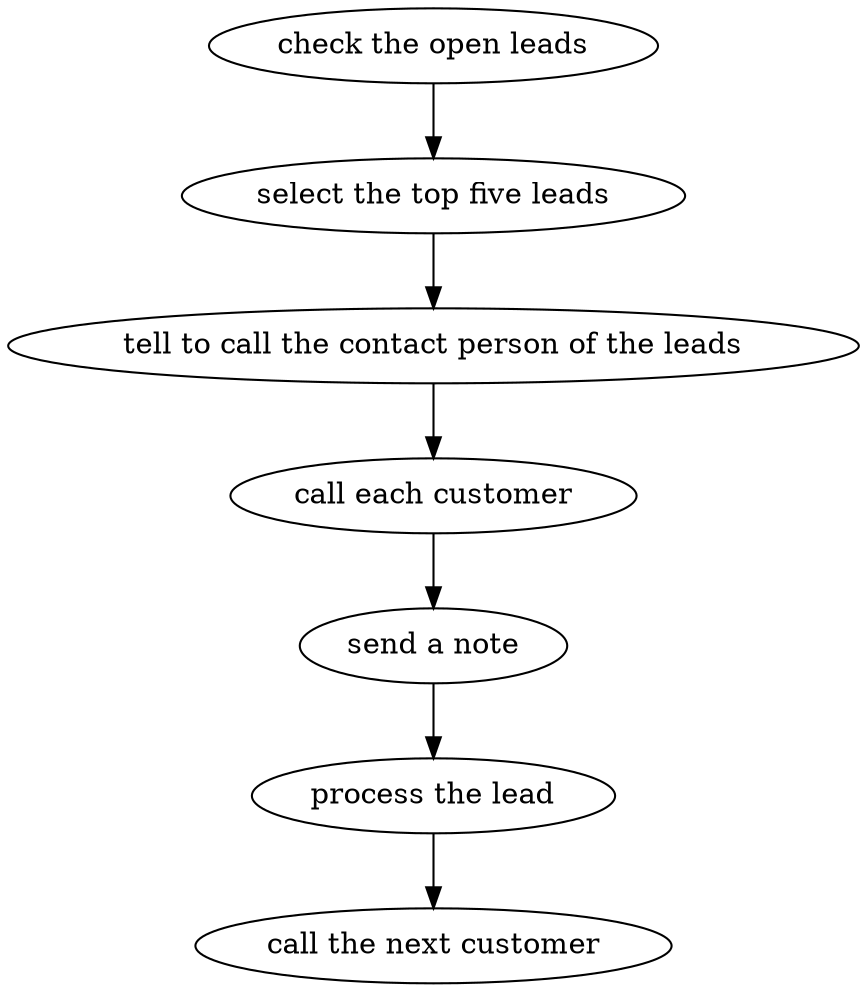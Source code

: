 strict digraph "doc-7.1" {
	graph [name="doc-7.1"];
	"check the open leads"	[attrs="{'type': 'Activity', 'label': 'check the open leads'}"];
	"select the top five leads"	[attrs="{'type': 'Activity', 'label': 'select the top five leads'}"];
	"check the open leads" -> "select the top five leads"	[attrs="{'type': 'flow', 'label': 'flow'}"];
	"tell to call the contact person of the leads"	[attrs="{'type': 'Activity', 'label': 'tell to call the contact person of the leads'}"];
	"select the top five leads" -> "tell to call the contact person of the leads"	[attrs="{'type': 'flow', 'label': 'flow'}"];
	"call each customer"	[attrs="{'type': 'Activity', 'label': 'call each customer'}"];
	"tell to call the contact person of the leads" -> "call each customer"	[attrs="{'type': 'flow', 'label': 'flow'}"];
	"send a note"	[attrs="{'type': 'Activity', 'label': 'send a note'}"];
	"call each customer" -> "send a note"	[attrs="{'type': 'flow', 'label': 'flow'}"];
	"process the lead"	[attrs="{'type': 'Activity', 'label': 'process the lead'}"];
	"send a note" -> "process the lead"	[attrs="{'type': 'flow', 'label': 'flow'}"];
	"call the next customer"	[attrs="{'type': 'Activity', 'label': 'call the next customer'}"];
	"process the lead" -> "call the next customer"	[attrs="{'type': 'flow', 'label': 'flow'}"];
}
